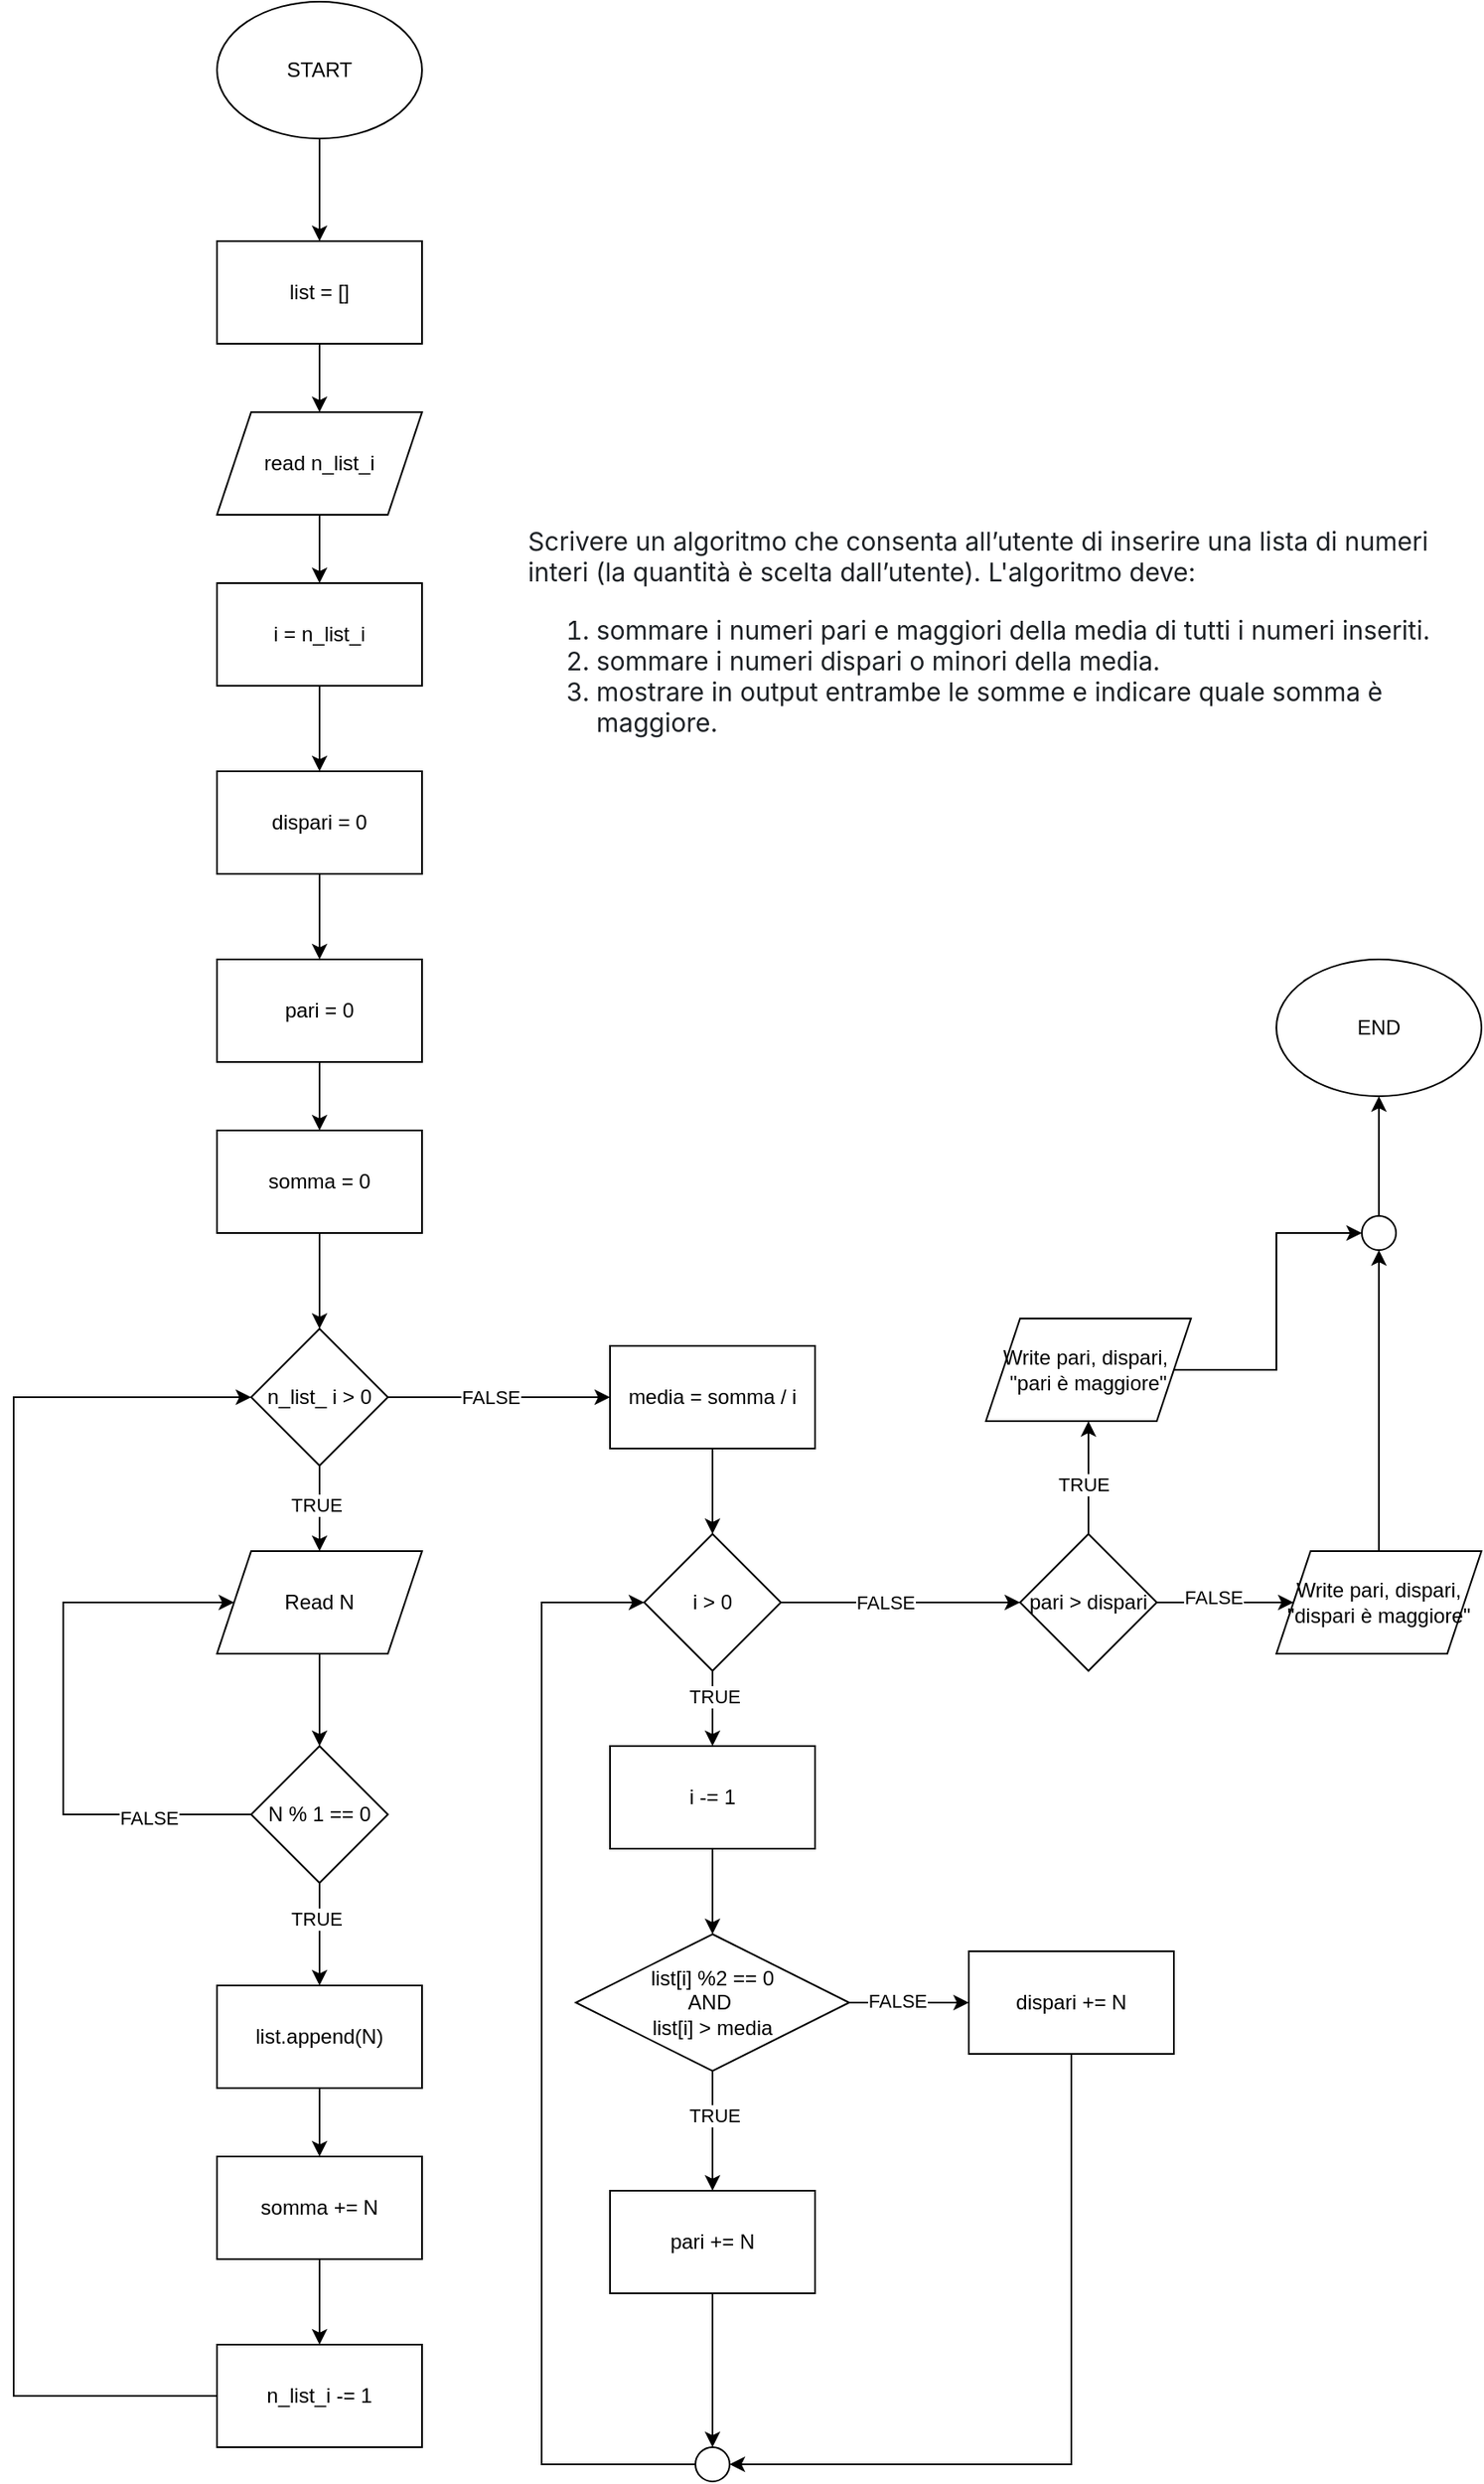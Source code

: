 <mxfile version="26.0.10">
  <diagram name="Pagina-1" id="QsRCfSb-adKqSfCgI1SM">
    <mxGraphModel dx="2074" dy="3436" grid="1" gridSize="10" guides="1" tooltips="1" connect="1" arrows="1" fold="1" page="1" pageScale="1" pageWidth="827" pageHeight="1169" math="0" shadow="0">
      <root>
        <mxCell id="0" />
        <mxCell id="1" parent="0" />
        <mxCell id="BkEHO-o-tZisy2gENUgN-249" value="" style="edgeStyle=orthogonalEdgeStyle;rounded=0;orthogonalLoop=1;jettySize=auto;html=1;" parent="1" source="BkEHO-o-tZisy2gENUgN-1" target="BkEHO-o-tZisy2gENUgN-247" edge="1">
          <mxGeometry relative="1" as="geometry" />
        </mxCell>
        <mxCell id="BkEHO-o-tZisy2gENUgN-1" value="START" style="ellipse;whiteSpace=wrap;html=1;" parent="1" vertex="1">
          <mxGeometry x="300" y="-1520" width="120" height="80" as="geometry" />
        </mxCell>
        <mxCell id="BkEHO-o-tZisy2gENUgN-20" value="&lt;p style=&quot;box-sizing: border-box; margin-top: 0px; margin-bottom: 1rem; color: rgb(29, 33, 37); font-family: -apple-system, BlinkMacSystemFont, &amp;quot;Segoe UI&amp;quot;, Roboto, &amp;quot;Helvetica Neue&amp;quot;, Arial, &amp;quot;Noto Sans&amp;quot;, &amp;quot;Liberation Sans&amp;quot;, sans-serif, &amp;quot;Apple Color Emoji&amp;quot;, &amp;quot;Segoe UI Emoji&amp;quot;, &amp;quot;Segoe UI Symbol&amp;quot;, &amp;quot;Noto Color Emoji&amp;quot;; font-size: 15px; font-style: normal; font-variant-ligatures: normal; font-variant-caps: normal; font-weight: 400; letter-spacing: normal; orphans: 2; text-align: left; text-indent: 0px; text-transform: none; widows: 2; word-spacing: 0px; -webkit-text-stroke-width: 0px; white-space: normal; background-color: rgb(255, 255, 255); text-decoration-thickness: initial; text-decoration-style: initial; text-decoration-color: initial;&quot;&gt;Scrivere un algoritmo che consenta all’utente di inserire una lista di numeri interi (la quantità è scelta dall’utente). L&#39;algoritmo&amp;nbsp;deve:&lt;/p&gt;&lt;ol id=&quot;yui_3_18_1_1_1738329301609_146&quot; style=&quot;box-sizing: border-box; margin-top: 0px; margin-bottom: 1rem; color: rgb(29, 33, 37); font-family: -apple-system, BlinkMacSystemFont, &amp;quot;Segoe UI&amp;quot;, Roboto, &amp;quot;Helvetica Neue&amp;quot;, Arial, &amp;quot;Noto Sans&amp;quot;, &amp;quot;Liberation Sans&amp;quot;, sans-serif, &amp;quot;Apple Color Emoji&amp;quot;, &amp;quot;Segoe UI Emoji&amp;quot;, &amp;quot;Segoe UI Symbol&amp;quot;, &amp;quot;Noto Color Emoji&amp;quot;; font-size: 15px; font-style: normal; font-variant-ligatures: normal; font-variant-caps: normal; font-weight: 400; letter-spacing: normal; orphans: 2; text-align: left; text-indent: 0px; text-transform: none; widows: 2; word-spacing: 0px; -webkit-text-stroke-width: 0px; white-space: normal; background-color: rgb(255, 255, 255); text-decoration-thickness: initial; text-decoration-style: initial; text-decoration-color: initial;&quot;&gt;&lt;li style=&quot;box-sizing: border-box;&quot;&gt;sommare i numeri pari e maggiori della media di tutti i numeri inseriti.&lt;/li&gt;&lt;li style=&quot;box-sizing: border-box;&quot;&gt;sommare i numeri dispari o minori della media.&lt;/li&gt;&lt;li id=&quot;yui_3_18_1_1_1738329301609_145&quot; style=&quot;box-sizing: border-box;&quot;&gt;mostrare in output entrambe le somme e indicare quale somma è maggiore.&lt;/li&gt;&lt;/ol&gt;" style="text;whiteSpace=wrap;html=1;" parent="1" vertex="1">
          <mxGeometry x="480" y="-1220" width="560" height="160" as="geometry" />
        </mxCell>
        <mxCell id="BkEHO-o-tZisy2gENUgN-189" value="" style="edgeStyle=orthogonalEdgeStyle;rounded=0;orthogonalLoop=1;jettySize=auto;html=1;" parent="1" source="BkEHO-o-tZisy2gENUgN-184" target="BkEHO-o-tZisy2gENUgN-186" edge="1">
          <mxGeometry relative="1" as="geometry" />
        </mxCell>
        <mxCell id="BkEHO-o-tZisy2gENUgN-184" value="read n_list_i" style="shape=parallelogram;perimeter=parallelogramPerimeter;whiteSpace=wrap;html=1;fixedSize=1;" parent="1" vertex="1">
          <mxGeometry x="300" y="-1280" width="120" height="60" as="geometry" />
        </mxCell>
        <mxCell id="BkEHO-o-tZisy2gENUgN-195" value="" style="edgeStyle=orthogonalEdgeStyle;rounded=0;orthogonalLoop=1;jettySize=auto;html=1;" parent="1" source="BkEHO-o-tZisy2gENUgN-186" target="BkEHO-o-tZisy2gENUgN-191" edge="1">
          <mxGeometry relative="1" as="geometry" />
        </mxCell>
        <mxCell id="BkEHO-o-tZisy2gENUgN-186" value="i = n_list_i" style="rounded=0;whiteSpace=wrap;html=1;" parent="1" vertex="1">
          <mxGeometry x="300" y="-1180" width="120" height="60" as="geometry" />
        </mxCell>
        <mxCell id="BkEHO-o-tZisy2gENUgN-200" value="" style="edgeStyle=orthogonalEdgeStyle;rounded=0;orthogonalLoop=1;jettySize=auto;html=1;" parent="1" source="BkEHO-o-tZisy2gENUgN-190" target="BkEHO-o-tZisy2gENUgN-199" edge="1">
          <mxGeometry relative="1" as="geometry" />
        </mxCell>
        <mxCell id="BkEHO-o-tZisy2gENUgN-190" value="pari = 0" style="rounded=0;whiteSpace=wrap;html=1;" parent="1" vertex="1">
          <mxGeometry x="300" y="-960" width="120" height="60" as="geometry" />
        </mxCell>
        <mxCell id="BkEHO-o-tZisy2gENUgN-196" value="" style="edgeStyle=orthogonalEdgeStyle;rounded=0;orthogonalLoop=1;jettySize=auto;html=1;" parent="1" source="BkEHO-o-tZisy2gENUgN-191" target="BkEHO-o-tZisy2gENUgN-190" edge="1">
          <mxGeometry relative="1" as="geometry" />
        </mxCell>
        <mxCell id="BkEHO-o-tZisy2gENUgN-191" value="dispari = 0" style="rounded=0;whiteSpace=wrap;html=1;" parent="1" vertex="1">
          <mxGeometry x="300" y="-1070" width="120" height="60" as="geometry" />
        </mxCell>
        <mxCell id="BkEHO-o-tZisy2gENUgN-259" value="" style="edgeStyle=orthogonalEdgeStyle;rounded=0;orthogonalLoop=1;jettySize=auto;html=1;" parent="1" source="BkEHO-o-tZisy2gENUgN-197" target="BkEHO-o-tZisy2gENUgN-258" edge="1">
          <mxGeometry relative="1" as="geometry" />
        </mxCell>
        <mxCell id="BkEHO-o-tZisy2gENUgN-197" value="somma += N" style="rounded=0;whiteSpace=wrap;html=1;" parent="1" vertex="1">
          <mxGeometry x="300" y="-260" width="120" height="60" as="geometry" />
        </mxCell>
        <mxCell id="BkEHO-o-tZisy2gENUgN-244" value="" style="edgeStyle=orthogonalEdgeStyle;rounded=0;orthogonalLoop=1;jettySize=auto;html=1;" parent="1" source="BkEHO-o-tZisy2gENUgN-199" target="BkEHO-o-tZisy2gENUgN-218" edge="1">
          <mxGeometry relative="1" as="geometry" />
        </mxCell>
        <mxCell id="BkEHO-o-tZisy2gENUgN-199" value="somma = 0" style="rounded=0;whiteSpace=wrap;html=1;" parent="1" vertex="1">
          <mxGeometry x="300" y="-860" width="120" height="60" as="geometry" />
        </mxCell>
        <mxCell id="BkEHO-o-tZisy2gENUgN-253" value="" style="edgeStyle=orthogonalEdgeStyle;rounded=0;orthogonalLoop=1;jettySize=auto;html=1;" parent="1" source="BkEHO-o-tZisy2gENUgN-208" target="BkEHO-o-tZisy2gENUgN-251" edge="1">
          <mxGeometry relative="1" as="geometry" />
        </mxCell>
        <mxCell id="BkEHO-o-tZisy2gENUgN-254" value="TRUE" style="edgeLabel;html=1;align=center;verticalAlign=middle;resizable=0;points=[];" parent="BkEHO-o-tZisy2gENUgN-253" vertex="1" connectable="0">
          <mxGeometry x="-0.32" y="-2" relative="1" as="geometry">
            <mxPoint as="offset" />
          </mxGeometry>
        </mxCell>
        <mxCell id="BkEHO-o-tZisy2gENUgN-256" style="edgeStyle=orthogonalEdgeStyle;rounded=0;orthogonalLoop=1;jettySize=auto;html=1;entryX=0;entryY=0.5;entryDx=0;entryDy=0;exitX=0;exitY=0.5;exitDx=0;exitDy=0;" parent="1" source="BkEHO-o-tZisy2gENUgN-208" target="BkEHO-o-tZisy2gENUgN-239" edge="1">
          <mxGeometry relative="1" as="geometry">
            <Array as="points">
              <mxPoint x="210" y="-460" />
              <mxPoint x="210" y="-584" />
            </Array>
          </mxGeometry>
        </mxCell>
        <mxCell id="BkEHO-o-tZisy2gENUgN-257" value="FALSE" style="edgeLabel;html=1;align=center;verticalAlign=middle;resizable=0;points=[];" parent="BkEHO-o-tZisy2gENUgN-256" vertex="1" connectable="0">
          <mxGeometry x="-0.639" y="2" relative="1" as="geometry">
            <mxPoint as="offset" />
          </mxGeometry>
        </mxCell>
        <mxCell id="BkEHO-o-tZisy2gENUgN-208" value="N % 1 == 0" style="rhombus;whiteSpace=wrap;html=1;" parent="1" vertex="1">
          <mxGeometry x="320" y="-500" width="80" height="80" as="geometry" />
        </mxCell>
        <mxCell id="BkEHO-o-tZisy2gENUgN-245" value="" style="edgeStyle=orthogonalEdgeStyle;rounded=0;orthogonalLoop=1;jettySize=auto;html=1;" parent="1" source="BkEHO-o-tZisy2gENUgN-218" target="BkEHO-o-tZisy2gENUgN-239" edge="1">
          <mxGeometry relative="1" as="geometry" />
        </mxCell>
        <mxCell id="BkEHO-o-tZisy2gENUgN-246" value="TRUE" style="edgeLabel;html=1;align=center;verticalAlign=middle;resizable=0;points=[];" parent="BkEHO-o-tZisy2gENUgN-245" vertex="1" connectable="0">
          <mxGeometry x="-0.08" y="-2" relative="1" as="geometry">
            <mxPoint as="offset" />
          </mxGeometry>
        </mxCell>
        <mxCell id="BkEHO-o-tZisy2gENUgN-262" style="edgeStyle=orthogonalEdgeStyle;rounded=0;orthogonalLoop=1;jettySize=auto;html=1;" parent="1" source="BkEHO-o-tZisy2gENUgN-218" edge="1">
          <mxGeometry relative="1" as="geometry">
            <mxPoint x="530" y="-704" as="targetPoint" />
          </mxGeometry>
        </mxCell>
        <mxCell id="BkEHO-o-tZisy2gENUgN-263" value="FALSE" style="edgeLabel;html=1;align=center;verticalAlign=middle;resizable=0;points=[];" parent="BkEHO-o-tZisy2gENUgN-262" vertex="1" connectable="0">
          <mxGeometry x="-0.084" relative="1" as="geometry">
            <mxPoint as="offset" />
          </mxGeometry>
        </mxCell>
        <mxCell id="BkEHO-o-tZisy2gENUgN-218" value="n_list_ i &amp;gt; 0" style="rhombus;whiteSpace=wrap;html=1;" parent="1" vertex="1">
          <mxGeometry x="320" y="-744" width="80" height="80" as="geometry" />
        </mxCell>
        <mxCell id="BkEHO-o-tZisy2gENUgN-265" value="" style="edgeStyle=orthogonalEdgeStyle;rounded=0;orthogonalLoop=1;jettySize=auto;html=1;" parent="1" source="BkEHO-o-tZisy2gENUgN-225" target="BkEHO-o-tZisy2gENUgN-264" edge="1">
          <mxGeometry relative="1" as="geometry" />
        </mxCell>
        <mxCell id="BkEHO-o-tZisy2gENUgN-225" value="media = somma / i" style="rounded=0;whiteSpace=wrap;html=1;" parent="1" vertex="1">
          <mxGeometry x="530" y="-734" width="120" height="60" as="geometry" />
        </mxCell>
        <mxCell id="BkEHO-o-tZisy2gENUgN-273" style="edgeStyle=orthogonalEdgeStyle;rounded=0;orthogonalLoop=1;jettySize=auto;html=1;" parent="1" source="BkEHO-o-tZisy2gENUgN-227" edge="1">
          <mxGeometry relative="1" as="geometry">
            <mxPoint x="590" y="-240" as="targetPoint" />
          </mxGeometry>
        </mxCell>
        <mxCell id="BkEHO-o-tZisy2gENUgN-275" value="TRUE" style="edgeLabel;html=1;align=center;verticalAlign=middle;resizable=0;points=[];" parent="BkEHO-o-tZisy2gENUgN-273" vertex="1" connectable="0">
          <mxGeometry x="-0.262" y="1" relative="1" as="geometry">
            <mxPoint as="offset" />
          </mxGeometry>
        </mxCell>
        <mxCell id="BkEHO-o-tZisy2gENUgN-274" style="edgeStyle=orthogonalEdgeStyle;rounded=0;orthogonalLoop=1;jettySize=auto;html=1;" parent="1" source="BkEHO-o-tZisy2gENUgN-227" edge="1">
          <mxGeometry relative="1" as="geometry">
            <mxPoint x="740" y="-350" as="targetPoint" />
          </mxGeometry>
        </mxCell>
        <mxCell id="BkEHO-o-tZisy2gENUgN-276" value="FALSE" style="edgeLabel;html=1;align=center;verticalAlign=middle;resizable=0;points=[];" parent="BkEHO-o-tZisy2gENUgN-274" vertex="1" connectable="0">
          <mxGeometry x="-0.213" y="1" relative="1" as="geometry">
            <mxPoint as="offset" />
          </mxGeometry>
        </mxCell>
        <mxCell id="BkEHO-o-tZisy2gENUgN-227" value="list[i] %2 == 0&lt;br&gt;AND&amp;nbsp;&lt;br&gt;list[i] &amp;gt; media" style="rhombus;whiteSpace=wrap;html=1;" parent="1" vertex="1">
          <mxGeometry x="510" y="-390" width="160" height="80" as="geometry" />
        </mxCell>
        <mxCell id="BkEHO-o-tZisy2gENUgN-252" value="" style="edgeStyle=orthogonalEdgeStyle;rounded=0;orthogonalLoop=1;jettySize=auto;html=1;" parent="1" source="BkEHO-o-tZisy2gENUgN-239" target="BkEHO-o-tZisy2gENUgN-208" edge="1">
          <mxGeometry relative="1" as="geometry" />
        </mxCell>
        <mxCell id="BkEHO-o-tZisy2gENUgN-239" value="Read N" style="shape=parallelogram;perimeter=parallelogramPerimeter;whiteSpace=wrap;html=1;fixedSize=1;" parent="1" vertex="1">
          <mxGeometry x="300" y="-614" width="120" height="60" as="geometry" />
        </mxCell>
        <mxCell id="BkEHO-o-tZisy2gENUgN-248" value="" style="edgeStyle=orthogonalEdgeStyle;rounded=0;orthogonalLoop=1;jettySize=auto;html=1;" parent="1" source="BkEHO-o-tZisy2gENUgN-247" target="BkEHO-o-tZisy2gENUgN-184" edge="1">
          <mxGeometry relative="1" as="geometry" />
        </mxCell>
        <mxCell id="BkEHO-o-tZisy2gENUgN-247" value="list = []" style="rounded=0;whiteSpace=wrap;html=1;" parent="1" vertex="1">
          <mxGeometry x="300" y="-1380" width="120" height="60" as="geometry" />
        </mxCell>
        <mxCell id="BkEHO-o-tZisy2gENUgN-255" value="" style="edgeStyle=orthogonalEdgeStyle;rounded=0;orthogonalLoop=1;jettySize=auto;html=1;" parent="1" source="BkEHO-o-tZisy2gENUgN-251" target="BkEHO-o-tZisy2gENUgN-197" edge="1">
          <mxGeometry relative="1" as="geometry" />
        </mxCell>
        <mxCell id="BkEHO-o-tZisy2gENUgN-251" value="list.append(N)" style="rounded=0;whiteSpace=wrap;html=1;" parent="1" vertex="1">
          <mxGeometry x="300" y="-360" width="120" height="60" as="geometry" />
        </mxCell>
        <mxCell id="BkEHO-o-tZisy2gENUgN-261" style="edgeStyle=orthogonalEdgeStyle;rounded=0;orthogonalLoop=1;jettySize=auto;html=1;entryX=0;entryY=0.5;entryDx=0;entryDy=0;" parent="1" source="BkEHO-o-tZisy2gENUgN-258" target="BkEHO-o-tZisy2gENUgN-218" edge="1">
          <mxGeometry relative="1" as="geometry">
            <mxPoint x="180" y="-590" as="targetPoint" />
            <Array as="points">
              <mxPoint x="181" y="-120" />
              <mxPoint x="181" y="-704" />
            </Array>
          </mxGeometry>
        </mxCell>
        <mxCell id="BkEHO-o-tZisy2gENUgN-258" value="n_list_i -= 1" style="rounded=0;whiteSpace=wrap;html=1;" parent="1" vertex="1">
          <mxGeometry x="300" y="-150" width="120" height="60" as="geometry" />
        </mxCell>
        <mxCell id="BkEHO-o-tZisy2gENUgN-270" value="" style="edgeStyle=orthogonalEdgeStyle;rounded=0;orthogonalLoop=1;jettySize=auto;html=1;" parent="1" source="BkEHO-o-tZisy2gENUgN-264" target="BkEHO-o-tZisy2gENUgN-269" edge="1">
          <mxGeometry relative="1" as="geometry" />
        </mxCell>
        <mxCell id="BkEHO-o-tZisy2gENUgN-271" value="TRUE" style="edgeLabel;html=1;align=center;verticalAlign=middle;resizable=0;points=[];" parent="BkEHO-o-tZisy2gENUgN-270" vertex="1" connectable="0">
          <mxGeometry x="-0.318" y="1" relative="1" as="geometry">
            <mxPoint as="offset" />
          </mxGeometry>
        </mxCell>
        <mxCell id="BkEHO-o-tZisy2gENUgN-290" style="edgeStyle=orthogonalEdgeStyle;rounded=0;orthogonalLoop=1;jettySize=auto;html=1;" parent="1" source="BkEHO-o-tZisy2gENUgN-264" edge="1">
          <mxGeometry relative="1" as="geometry">
            <mxPoint x="770" y="-584" as="targetPoint" />
          </mxGeometry>
        </mxCell>
        <mxCell id="BkEHO-o-tZisy2gENUgN-291" value="FALSE" style="edgeLabel;html=1;align=center;verticalAlign=middle;resizable=0;points=[];" parent="BkEHO-o-tZisy2gENUgN-290" vertex="1" connectable="0">
          <mxGeometry x="-0.135" relative="1" as="geometry">
            <mxPoint as="offset" />
          </mxGeometry>
        </mxCell>
        <mxCell id="BkEHO-o-tZisy2gENUgN-264" value="i &amp;gt; 0" style="rhombus;whiteSpace=wrap;html=1;" parent="1" vertex="1">
          <mxGeometry x="550" y="-624" width="80" height="80" as="geometry" />
        </mxCell>
        <mxCell id="BkEHO-o-tZisy2gENUgN-272" value="" style="edgeStyle=orthogonalEdgeStyle;rounded=0;orthogonalLoop=1;jettySize=auto;html=1;" parent="1" source="BkEHO-o-tZisy2gENUgN-269" target="BkEHO-o-tZisy2gENUgN-227" edge="1">
          <mxGeometry relative="1" as="geometry" />
        </mxCell>
        <mxCell id="BkEHO-o-tZisy2gENUgN-269" value="i -= 1" style="rounded=0;whiteSpace=wrap;html=1;" parent="1" vertex="1">
          <mxGeometry x="530" y="-500" width="120" height="60" as="geometry" />
        </mxCell>
        <mxCell id="BkEHO-o-tZisy2gENUgN-287" value="" style="edgeStyle=orthogonalEdgeStyle;rounded=0;orthogonalLoop=1;jettySize=auto;html=1;" parent="1" source="BkEHO-o-tZisy2gENUgN-277" target="BkEHO-o-tZisy2gENUgN-281" edge="1">
          <mxGeometry relative="1" as="geometry" />
        </mxCell>
        <mxCell id="BkEHO-o-tZisy2gENUgN-277" value="pari += N" style="rounded=0;whiteSpace=wrap;html=1;" parent="1" vertex="1">
          <mxGeometry x="530" y="-240" width="120" height="60" as="geometry" />
        </mxCell>
        <mxCell id="BkEHO-o-tZisy2gENUgN-288" style="edgeStyle=orthogonalEdgeStyle;rounded=0;orthogonalLoop=1;jettySize=auto;html=1;entryX=1;entryY=0.5;entryDx=0;entryDy=0;" parent="1" source="BkEHO-o-tZisy2gENUgN-278" target="BkEHO-o-tZisy2gENUgN-281" edge="1">
          <mxGeometry relative="1" as="geometry">
            <Array as="points">
              <mxPoint x="800" y="-80" />
            </Array>
          </mxGeometry>
        </mxCell>
        <mxCell id="BkEHO-o-tZisy2gENUgN-278" value="dispari += N" style="rounded=0;whiteSpace=wrap;html=1;" parent="1" vertex="1">
          <mxGeometry x="740" y="-380" width="120" height="60" as="geometry" />
        </mxCell>
        <mxCell id="BkEHO-o-tZisy2gENUgN-289" style="edgeStyle=orthogonalEdgeStyle;rounded=0;orthogonalLoop=1;jettySize=auto;html=1;entryX=0;entryY=0.5;entryDx=0;entryDy=0;" parent="1" source="BkEHO-o-tZisy2gENUgN-281" target="BkEHO-o-tZisy2gENUgN-264" edge="1">
          <mxGeometry relative="1" as="geometry">
            <Array as="points">
              <mxPoint x="490" y="-80" />
              <mxPoint x="490" y="-584" />
            </Array>
          </mxGeometry>
        </mxCell>
        <mxCell id="BkEHO-o-tZisy2gENUgN-281" value="" style="ellipse;whiteSpace=wrap;html=1;aspect=fixed;" parent="1" vertex="1">
          <mxGeometry x="580" y="-90" width="20" height="20" as="geometry" />
        </mxCell>
        <mxCell id="BkEHO-o-tZisy2gENUgN-295" value="" style="edgeStyle=orthogonalEdgeStyle;rounded=0;orthogonalLoop=1;jettySize=auto;html=1;" parent="1" source="BkEHO-o-tZisy2gENUgN-292" target="BkEHO-o-tZisy2gENUgN-293" edge="1">
          <mxGeometry relative="1" as="geometry" />
        </mxCell>
        <mxCell id="BkEHO-o-tZisy2gENUgN-298" value="FALSE" style="edgeLabel;html=1;align=center;verticalAlign=middle;resizable=0;points=[];" parent="BkEHO-o-tZisy2gENUgN-295" vertex="1" connectable="0">
          <mxGeometry x="-0.175" y="3" relative="1" as="geometry">
            <mxPoint as="offset" />
          </mxGeometry>
        </mxCell>
        <mxCell id="BkEHO-o-tZisy2gENUgN-296" value="" style="edgeStyle=orthogonalEdgeStyle;rounded=0;orthogonalLoop=1;jettySize=auto;html=1;" parent="1" source="BkEHO-o-tZisy2gENUgN-292" target="BkEHO-o-tZisy2gENUgN-294" edge="1">
          <mxGeometry relative="1" as="geometry" />
        </mxCell>
        <mxCell id="BkEHO-o-tZisy2gENUgN-297" value="TRUE" style="edgeLabel;html=1;align=center;verticalAlign=middle;resizable=0;points=[];" parent="BkEHO-o-tZisy2gENUgN-296" vertex="1" connectable="0">
          <mxGeometry x="-0.122" y="3" relative="1" as="geometry">
            <mxPoint as="offset" />
          </mxGeometry>
        </mxCell>
        <mxCell id="BkEHO-o-tZisy2gENUgN-292" value="pari &amp;gt; dispari" style="rhombus;whiteSpace=wrap;html=1;" parent="1" vertex="1">
          <mxGeometry x="770" y="-624" width="80" height="80" as="geometry" />
        </mxCell>
        <mxCell id="BkEHO-o-tZisy2gENUgN-299" style="edgeStyle=orthogonalEdgeStyle;rounded=0;orthogonalLoop=1;jettySize=auto;html=1;" parent="1" source="BkEHO-o-tZisy2gENUgN-293" edge="1">
          <mxGeometry relative="1" as="geometry">
            <mxPoint x="980" y="-790" as="targetPoint" />
          </mxGeometry>
        </mxCell>
        <mxCell id="BkEHO-o-tZisy2gENUgN-293" value="Write pari, dispari,&lt;br&gt;&quot;dispari è maggiore&quot;" style="shape=parallelogram;perimeter=parallelogramPerimeter;whiteSpace=wrap;html=1;fixedSize=1;" parent="1" vertex="1">
          <mxGeometry x="920" y="-614" width="120" height="60" as="geometry" />
        </mxCell>
        <mxCell id="BkEHO-o-tZisy2gENUgN-300" style="edgeStyle=orthogonalEdgeStyle;rounded=0;orthogonalLoop=1;jettySize=auto;html=1;entryX=0;entryY=0.5;entryDx=0;entryDy=0;" parent="1" source="BkEHO-o-tZisy2gENUgN-294" target="BkEHO-o-tZisy2gENUgN-301" edge="1">
          <mxGeometry relative="1" as="geometry">
            <mxPoint x="810" y="-800" as="targetPoint" />
          </mxGeometry>
        </mxCell>
        <mxCell id="BkEHO-o-tZisy2gENUgN-294" value="Write pari, dispari,&amp;nbsp;&lt;div&gt;&quot;pari è maggiore&quot;&lt;/div&gt;" style="shape=parallelogram;perimeter=parallelogramPerimeter;whiteSpace=wrap;html=1;fixedSize=1;" parent="1" vertex="1">
          <mxGeometry x="750" y="-750" width="120" height="60" as="geometry" />
        </mxCell>
        <mxCell id="BkEHO-o-tZisy2gENUgN-303" value="" style="edgeStyle=orthogonalEdgeStyle;rounded=0;orthogonalLoop=1;jettySize=auto;html=1;" parent="1" source="BkEHO-o-tZisy2gENUgN-301" target="BkEHO-o-tZisy2gENUgN-302" edge="1">
          <mxGeometry relative="1" as="geometry" />
        </mxCell>
        <mxCell id="BkEHO-o-tZisy2gENUgN-301" value="" style="ellipse;whiteSpace=wrap;html=1;aspect=fixed;" parent="1" vertex="1">
          <mxGeometry x="970" y="-810" width="20" height="20" as="geometry" />
        </mxCell>
        <mxCell id="BkEHO-o-tZisy2gENUgN-302" value="END" style="ellipse;whiteSpace=wrap;html=1;" parent="1" vertex="1">
          <mxGeometry x="920" y="-960" width="120" height="80" as="geometry" />
        </mxCell>
      </root>
    </mxGraphModel>
  </diagram>
</mxfile>
